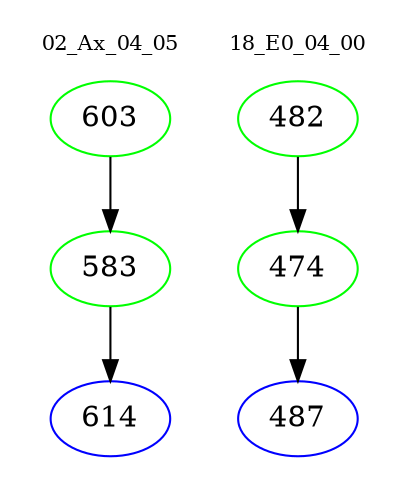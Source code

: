 digraph{
subgraph cluster_0 {
color = white
label = "02_Ax_04_05";
fontsize=10;
T0_603 [label="603", color="green"]
T0_603 -> T0_583 [color="black"]
T0_583 [label="583", color="green"]
T0_583 -> T0_614 [color="black"]
T0_614 [label="614", color="blue"]
}
subgraph cluster_1 {
color = white
label = "18_E0_04_00";
fontsize=10;
T1_482 [label="482", color="green"]
T1_482 -> T1_474 [color="black"]
T1_474 [label="474", color="green"]
T1_474 -> T1_487 [color="black"]
T1_487 [label="487", color="blue"]
}
}
